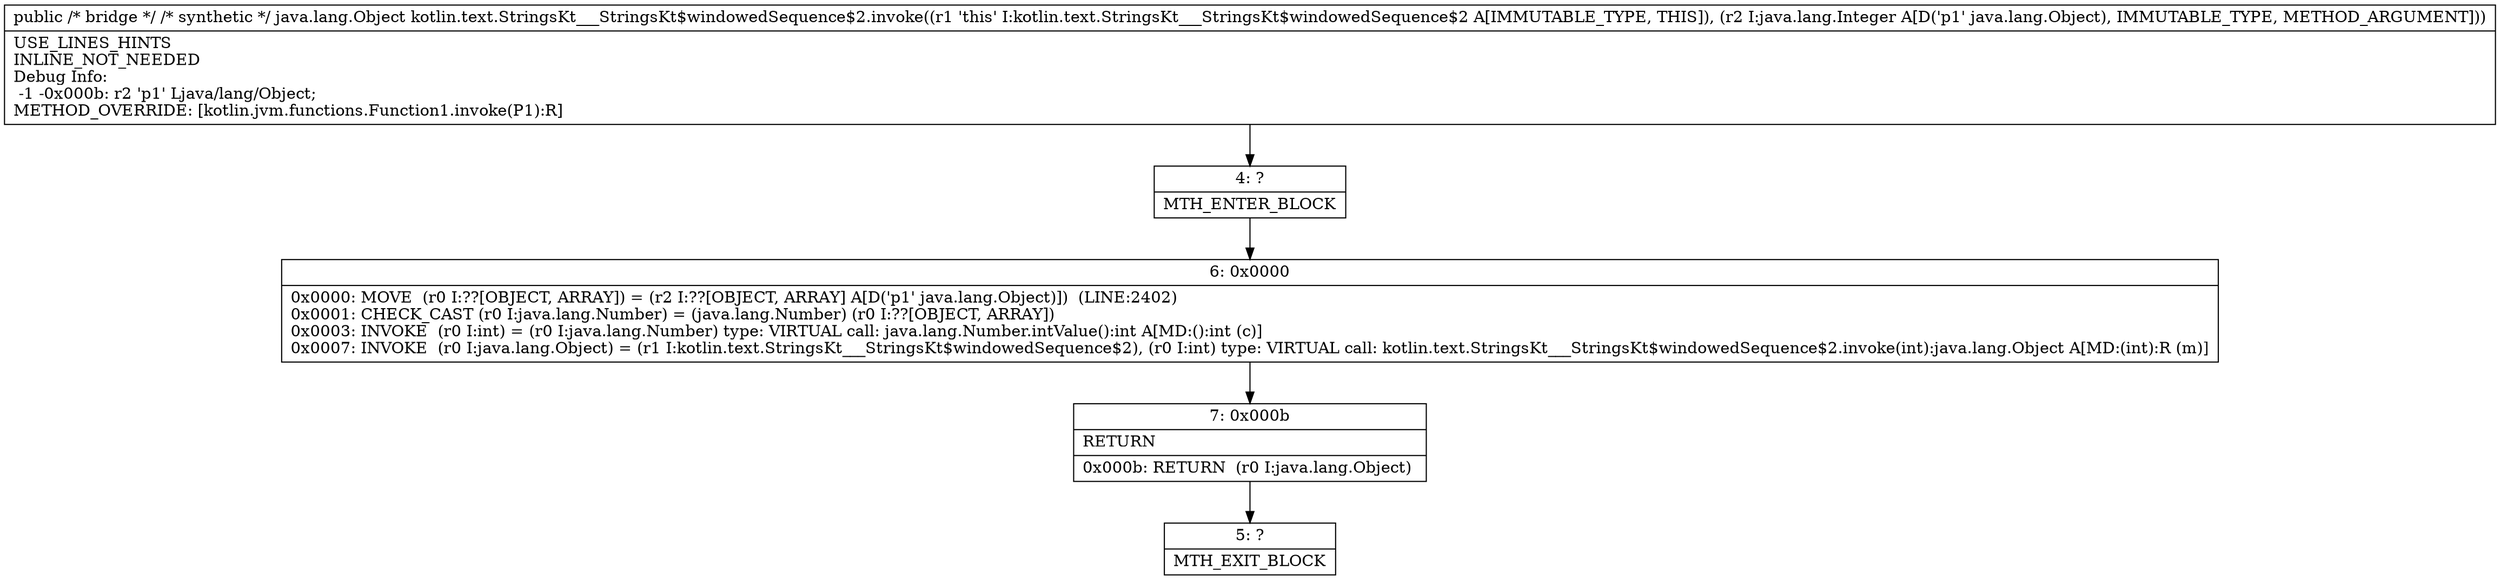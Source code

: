 digraph "CFG forkotlin.text.StringsKt___StringsKt$windowedSequence$2.invoke(Ljava\/lang\/Object;)Ljava\/lang\/Object;" {
Node_4 [shape=record,label="{4\:\ ?|MTH_ENTER_BLOCK\l}"];
Node_6 [shape=record,label="{6\:\ 0x0000|0x0000: MOVE  (r0 I:??[OBJECT, ARRAY]) = (r2 I:??[OBJECT, ARRAY] A[D('p1' java.lang.Object)])  (LINE:2402)\l0x0001: CHECK_CAST (r0 I:java.lang.Number) = (java.lang.Number) (r0 I:??[OBJECT, ARRAY]) \l0x0003: INVOKE  (r0 I:int) = (r0 I:java.lang.Number) type: VIRTUAL call: java.lang.Number.intValue():int A[MD:():int (c)]\l0x0007: INVOKE  (r0 I:java.lang.Object) = (r1 I:kotlin.text.StringsKt___StringsKt$windowedSequence$2), (r0 I:int) type: VIRTUAL call: kotlin.text.StringsKt___StringsKt$windowedSequence$2.invoke(int):java.lang.Object A[MD:(int):R (m)]\l}"];
Node_7 [shape=record,label="{7\:\ 0x000b|RETURN\l|0x000b: RETURN  (r0 I:java.lang.Object) \l}"];
Node_5 [shape=record,label="{5\:\ ?|MTH_EXIT_BLOCK\l}"];
MethodNode[shape=record,label="{public \/* bridge *\/ \/* synthetic *\/ java.lang.Object kotlin.text.StringsKt___StringsKt$windowedSequence$2.invoke((r1 'this' I:kotlin.text.StringsKt___StringsKt$windowedSequence$2 A[IMMUTABLE_TYPE, THIS]), (r2 I:java.lang.Integer A[D('p1' java.lang.Object), IMMUTABLE_TYPE, METHOD_ARGUMENT]))  | USE_LINES_HINTS\lINLINE_NOT_NEEDED\lDebug Info:\l  \-1 \-0x000b: r2 'p1' Ljava\/lang\/Object;\lMETHOD_OVERRIDE: [kotlin.jvm.functions.Function1.invoke(P1):R]\l}"];
MethodNode -> Node_4;Node_4 -> Node_6;
Node_6 -> Node_7;
Node_7 -> Node_5;
}

